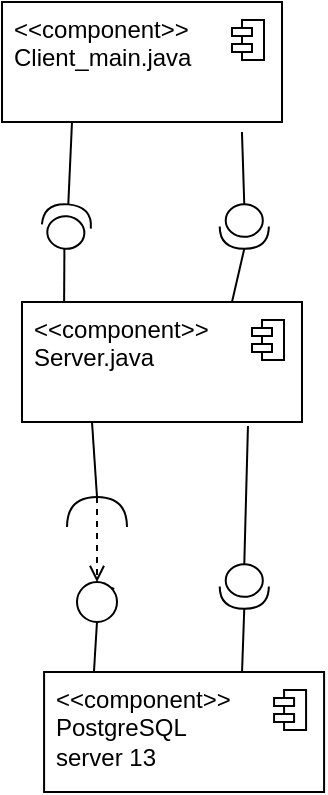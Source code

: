 <mxfile version="13.9.9" type="device"><diagram id="uyQn-RRPvLGhDUHvHxeN" name="Страница 1"><mxGraphModel dx="1086" dy="806" grid="1" gridSize="10" guides="1" tooltips="1" connect="1" arrows="1" fold="1" page="1" pageScale="1" pageWidth="827" pageHeight="1169" math="0" shadow="0"><root><mxCell id="0"/><mxCell id="1" parent="0"/><mxCell id="3PFyvYi6aFpo0R2aYZ2f-1" value="" style="fontStyle=1;align=center;verticalAlign=top;childLayout=stackLayout;horizontal=1;horizontalStack=0;resizeParent=1;resizeParentMax=0;resizeLast=0;marginBottom=0;" vertex="1" parent="1"><mxGeometry x="340" y="220" width="140" height="60" as="geometry"/></mxCell><mxCell id="3PFyvYi6aFpo0R2aYZ2f-2" value="&amp;lt;&amp;lt;component&amp;gt;&amp;gt;&lt;br&gt;Client_main.java" style="html=1;align=left;spacingLeft=4;verticalAlign=top;strokeColor=none;fillColor=none;" vertex="1" parent="3PFyvYi6aFpo0R2aYZ2f-1"><mxGeometry width="140" height="60" as="geometry"/></mxCell><mxCell id="3PFyvYi6aFpo0R2aYZ2f-3" value="" style="shape=module;jettyWidth=10;jettyHeight=4;" vertex="1" parent="3PFyvYi6aFpo0R2aYZ2f-2"><mxGeometry x="1" width="16" height="20" relative="1" as="geometry"><mxPoint x="-25" y="9" as="offset"/></mxGeometry></mxCell><mxCell id="3PFyvYi6aFpo0R2aYZ2f-10" value="" style="shape=providedRequiredInterface;html=1;verticalLabelPosition=bottom;rotation=-85;" vertex="1" parent="1"><mxGeometry x="361.04" y="320" width="22.27" height="24.56" as="geometry"/></mxCell><mxCell id="3PFyvYi6aFpo0R2aYZ2f-12" value="" style="shape=requiredInterface;html=1;verticalLabelPosition=bottom;rotation=-90;" vertex="1" parent="1"><mxGeometry x="380" y="460" width="15" height="30" as="geometry"/></mxCell><mxCell id="3PFyvYi6aFpo0R2aYZ2f-17" value="" style="endArrow=none;html=1;entryX=0.25;entryY=1;entryDx=0;entryDy=0;exitX=1;exitY=0.5;exitDx=0;exitDy=0;exitPerimeter=0;" edge="1" parent="1" source="3PFyvYi6aFpo0R2aYZ2f-10" target="3PFyvYi6aFpo0R2aYZ2f-2"><mxGeometry width="50" height="50" relative="1" as="geometry"><mxPoint x="390" y="330" as="sourcePoint"/><mxPoint x="440" y="280" as="targetPoint"/></mxGeometry></mxCell><mxCell id="3PFyvYi6aFpo0R2aYZ2f-18" value="" style="endArrow=none;html=1;exitX=0;exitY=0.5;exitDx=0;exitDy=0;exitPerimeter=0;" edge="1" parent="1" source="3PFyvYi6aFpo0R2aYZ2f-10"><mxGeometry width="50" height="50" relative="1" as="geometry"><mxPoint x="390" y="330" as="sourcePoint"/><mxPoint x="371" y="380" as="targetPoint"/></mxGeometry></mxCell><mxCell id="3PFyvYi6aFpo0R2aYZ2f-19" value="" style="fontStyle=1;align=center;verticalAlign=top;childLayout=stackLayout;horizontal=1;horizontalStack=0;resizeParent=1;resizeParentMax=0;resizeLast=0;marginBottom=0;" vertex="1" parent="1"><mxGeometry x="361.04" y="555" width="140" height="60" as="geometry"/></mxCell><mxCell id="3PFyvYi6aFpo0R2aYZ2f-20" value="&amp;lt;&amp;lt;component&amp;gt;&amp;gt;&lt;br&gt;PostgreSQL&lt;br&gt;server 13" style="html=1;align=left;spacingLeft=4;verticalAlign=top;strokeColor=none;fillColor=none;" vertex="1" parent="3PFyvYi6aFpo0R2aYZ2f-19"><mxGeometry width="140" height="60" as="geometry"/></mxCell><mxCell id="3PFyvYi6aFpo0R2aYZ2f-21" value="" style="shape=module;jettyWidth=10;jettyHeight=4;" vertex="1" parent="3PFyvYi6aFpo0R2aYZ2f-20"><mxGeometry x="1" width="16" height="20" relative="1" as="geometry"><mxPoint x="-25" y="9" as="offset"/></mxGeometry></mxCell><mxCell id="3PFyvYi6aFpo0R2aYZ2f-22" value="" style="fontStyle=1;align=center;verticalAlign=top;childLayout=stackLayout;horizontal=1;horizontalStack=0;resizeParent=1;resizeParentMax=0;resizeLast=0;marginBottom=0;" vertex="1" parent="1"><mxGeometry x="350" y="370" width="140" height="60" as="geometry"/></mxCell><mxCell id="3PFyvYi6aFpo0R2aYZ2f-23" value="&amp;lt;&amp;lt;component&amp;gt;&amp;gt;&lt;br&gt;Server.java" style="html=1;align=left;spacingLeft=4;verticalAlign=top;strokeColor=none;fillColor=none;" vertex="1" parent="3PFyvYi6aFpo0R2aYZ2f-22"><mxGeometry width="140" height="60" as="geometry"/></mxCell><mxCell id="3PFyvYi6aFpo0R2aYZ2f-24" value="" style="shape=module;jettyWidth=10;jettyHeight=4;" vertex="1" parent="3PFyvYi6aFpo0R2aYZ2f-23"><mxGeometry x="1" width="16" height="20" relative="1" as="geometry"><mxPoint x="-25" y="9" as="offset"/></mxGeometry></mxCell><mxCell id="3PFyvYi6aFpo0R2aYZ2f-25" value="" style="endArrow=none;html=1;exitX=0.25;exitY=1;exitDx=0;exitDy=0;entryX=1;entryY=0.5;entryDx=0;entryDy=0;entryPerimeter=0;" edge="1" parent="1" source="3PFyvYi6aFpo0R2aYZ2f-23" target="3PFyvYi6aFpo0R2aYZ2f-12"><mxGeometry width="50" height="50" relative="1" as="geometry"><mxPoint x="390" y="330" as="sourcePoint"/><mxPoint x="440" y="280" as="targetPoint"/></mxGeometry></mxCell><mxCell id="3PFyvYi6aFpo0R2aYZ2f-27" value="" style="endArrow=open;dashed=1;html=1;exitX=1;exitY=0.5;exitDx=0;exitDy=0;exitPerimeter=0;endFill=0;" edge="1" parent="1" source="3PFyvYi6aFpo0R2aYZ2f-28"><mxGeometry width="50" height="50" relative="1" as="geometry"><mxPoint x="620" y="370" as="sourcePoint"/><mxPoint x="388" y="510" as="targetPoint"/></mxGeometry></mxCell><mxCell id="3PFyvYi6aFpo0R2aYZ2f-28" value="" style="ellipse;fillColor=#ffffff;strokeColor=#000000;" vertex="1" parent="1"><mxGeometry x="377.5" y="510" width="20" height="20" as="geometry"/></mxCell><mxCell id="3PFyvYi6aFpo0R2aYZ2f-30" value="" style="endArrow=open;dashed=1;html=1;exitX=1;exitY=0.5;exitDx=0;exitDy=0;exitPerimeter=0;endFill=0;" edge="1" parent="1" source="3PFyvYi6aFpo0R2aYZ2f-12" target="3PFyvYi6aFpo0R2aYZ2f-28"><mxGeometry width="50" height="50" relative="1" as="geometry"><mxPoint x="387.5" y="467.5" as="sourcePoint"/><mxPoint x="388" y="510" as="targetPoint"/></mxGeometry></mxCell><mxCell id="3PFyvYi6aFpo0R2aYZ2f-31" value="" style="endArrow=none;html=1;exitX=0.5;exitY=1;exitDx=0;exitDy=0;entryX=0.178;entryY=0;entryDx=0;entryDy=0;entryPerimeter=0;" edge="1" parent="1" source="3PFyvYi6aFpo0R2aYZ2f-28" target="3PFyvYi6aFpo0R2aYZ2f-20"><mxGeometry width="50" height="50" relative="1" as="geometry"><mxPoint x="620" y="370" as="sourcePoint"/><mxPoint x="670" y="320" as="targetPoint"/></mxGeometry></mxCell><mxCell id="3PFyvYi6aFpo0R2aYZ2f-32" value="" style="shape=providedRequiredInterface;html=1;verticalLabelPosition=bottom;rotation=90;" vertex="1" parent="1"><mxGeometry x="450" y="500" width="22.27" height="24.56" as="geometry"/></mxCell><mxCell id="3PFyvYi6aFpo0R2aYZ2f-33" value="" style="endArrow=none;html=1;entryX=0.707;entryY=0;entryDx=0;entryDy=0;exitX=1;exitY=0.5;exitDx=0;exitDy=0;exitPerimeter=0;entryPerimeter=0;" edge="1" parent="1" source="3PFyvYi6aFpo0R2aYZ2f-32" target="3PFyvYi6aFpo0R2aYZ2f-20"><mxGeometry width="50" height="50" relative="1" as="geometry"><mxPoint x="466" y="530" as="sourcePoint"/><mxPoint x="395.96" y="565" as="targetPoint"/></mxGeometry></mxCell><mxCell id="3PFyvYi6aFpo0R2aYZ2f-34" value="" style="endArrow=none;html=1;exitX=0;exitY=0.5;exitDx=0;exitDy=0;exitPerimeter=0;entryX=0.807;entryY=1.033;entryDx=0;entryDy=0;entryPerimeter=0;" edge="1" parent="1" source="3PFyvYi6aFpo0R2aYZ2f-32" target="3PFyvYi6aFpo0R2aYZ2f-23"><mxGeometry width="50" height="50" relative="1" as="geometry"><mxPoint x="620" y="370" as="sourcePoint"/><mxPoint x="670" y="320" as="targetPoint"/></mxGeometry></mxCell><mxCell id="3PFyvYi6aFpo0R2aYZ2f-35" value="" style="shape=providedRequiredInterface;html=1;verticalLabelPosition=bottom;rotation=90;" vertex="1" parent="1"><mxGeometry x="450" y="320" width="22.27" height="24.56" as="geometry"/></mxCell><mxCell id="3PFyvYi6aFpo0R2aYZ2f-36" value="" style="endArrow=none;html=1;exitX=0;exitY=0.5;exitDx=0;exitDy=0;exitPerimeter=0;entryX=0.857;entryY=1.083;entryDx=0;entryDy=0;entryPerimeter=0;" edge="1" parent="1" source="3PFyvYi6aFpo0R2aYZ2f-35" target="3PFyvYi6aFpo0R2aYZ2f-2"><mxGeometry width="50" height="50" relative="1" as="geometry"><mxPoint x="620" y="370" as="sourcePoint"/><mxPoint x="670" y="320" as="targetPoint"/></mxGeometry></mxCell><mxCell id="3PFyvYi6aFpo0R2aYZ2f-37" value="" style="endArrow=none;html=1;exitX=0.75;exitY=0;exitDx=0;exitDy=0;entryX=1;entryY=0.5;entryDx=0;entryDy=0;entryPerimeter=0;" edge="1" parent="1" source="3PFyvYi6aFpo0R2aYZ2f-23" target="3PFyvYi6aFpo0R2aYZ2f-35"><mxGeometry width="50" height="50" relative="1" as="geometry"><mxPoint x="620" y="370" as="sourcePoint"/><mxPoint x="670" y="320" as="targetPoint"/></mxGeometry></mxCell></root></mxGraphModel></diagram></mxfile>